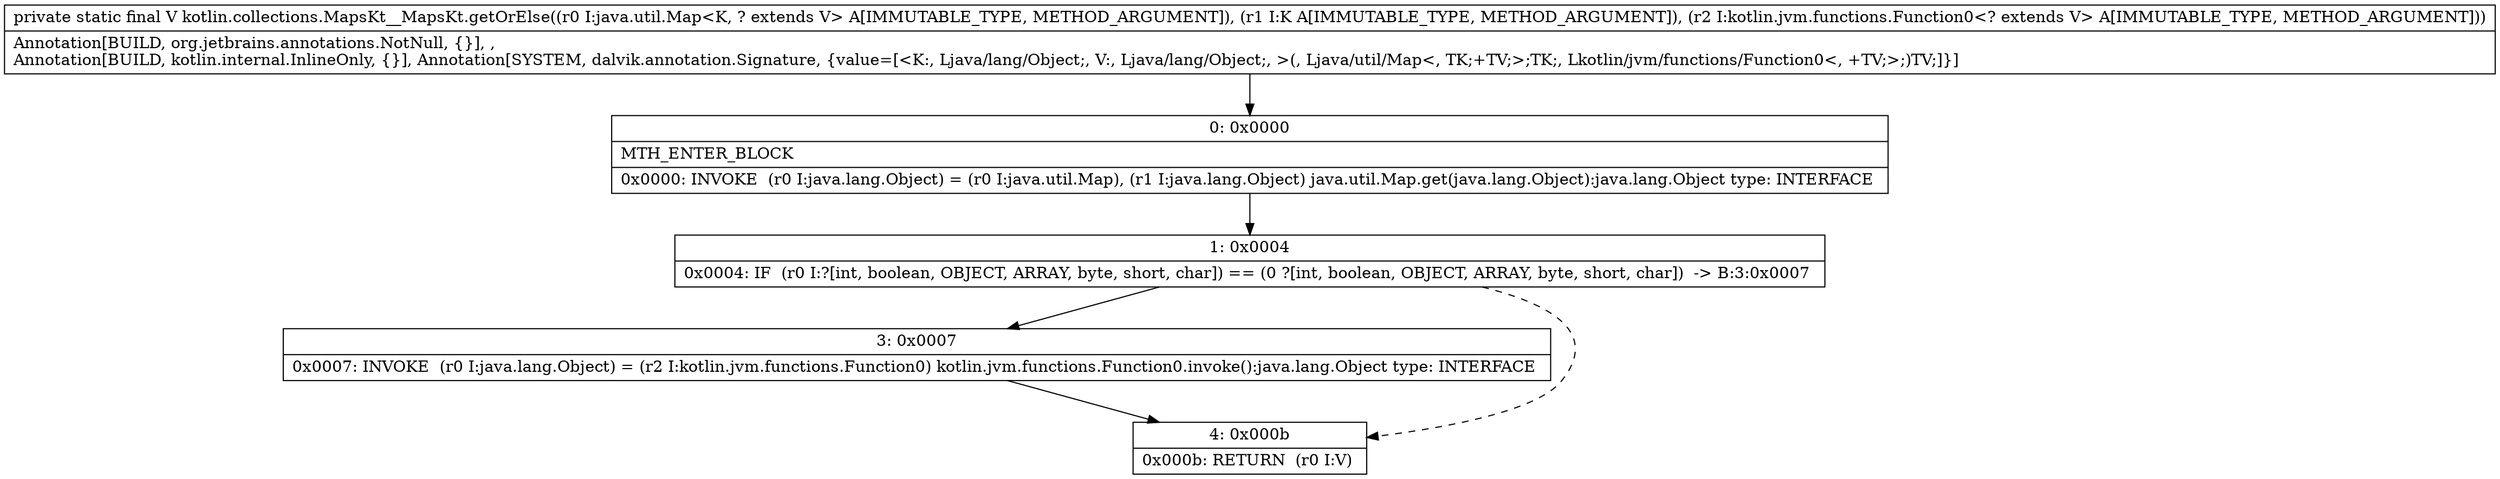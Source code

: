 digraph "CFG forkotlin.collections.MapsKt__MapsKt.getOrElse(Ljava\/util\/Map;Ljava\/lang\/Object;Lkotlin\/jvm\/functions\/Function0;)Ljava\/lang\/Object;" {
Node_0 [shape=record,label="{0\:\ 0x0000|MTH_ENTER_BLOCK\l|0x0000: INVOKE  (r0 I:java.lang.Object) = (r0 I:java.util.Map), (r1 I:java.lang.Object) java.util.Map.get(java.lang.Object):java.lang.Object type: INTERFACE \l}"];
Node_1 [shape=record,label="{1\:\ 0x0004|0x0004: IF  (r0 I:?[int, boolean, OBJECT, ARRAY, byte, short, char]) == (0 ?[int, boolean, OBJECT, ARRAY, byte, short, char])  \-\> B:3:0x0007 \l}"];
Node_3 [shape=record,label="{3\:\ 0x0007|0x0007: INVOKE  (r0 I:java.lang.Object) = (r2 I:kotlin.jvm.functions.Function0) kotlin.jvm.functions.Function0.invoke():java.lang.Object type: INTERFACE \l}"];
Node_4 [shape=record,label="{4\:\ 0x000b|0x000b: RETURN  (r0 I:V) \l}"];
MethodNode[shape=record,label="{private static final V kotlin.collections.MapsKt__MapsKt.getOrElse((r0 I:java.util.Map\<K, ? extends V\> A[IMMUTABLE_TYPE, METHOD_ARGUMENT]), (r1 I:K A[IMMUTABLE_TYPE, METHOD_ARGUMENT]), (r2 I:kotlin.jvm.functions.Function0\<? extends V\> A[IMMUTABLE_TYPE, METHOD_ARGUMENT]))  | Annotation[BUILD, org.jetbrains.annotations.NotNull, \{\}], , \lAnnotation[BUILD, kotlin.internal.InlineOnly, \{\}], Annotation[SYSTEM, dalvik.annotation.Signature, \{value=[\<K:, Ljava\/lang\/Object;, V:, Ljava\/lang\/Object;, \>(, Ljava\/util\/Map\<, TK;+TV;\>;TK;, Lkotlin\/jvm\/functions\/Function0\<, +TV;\>;)TV;]\}]\l}"];
MethodNode -> Node_0;
Node_0 -> Node_1;
Node_1 -> Node_3;
Node_1 -> Node_4[style=dashed];
Node_3 -> Node_4;
}

